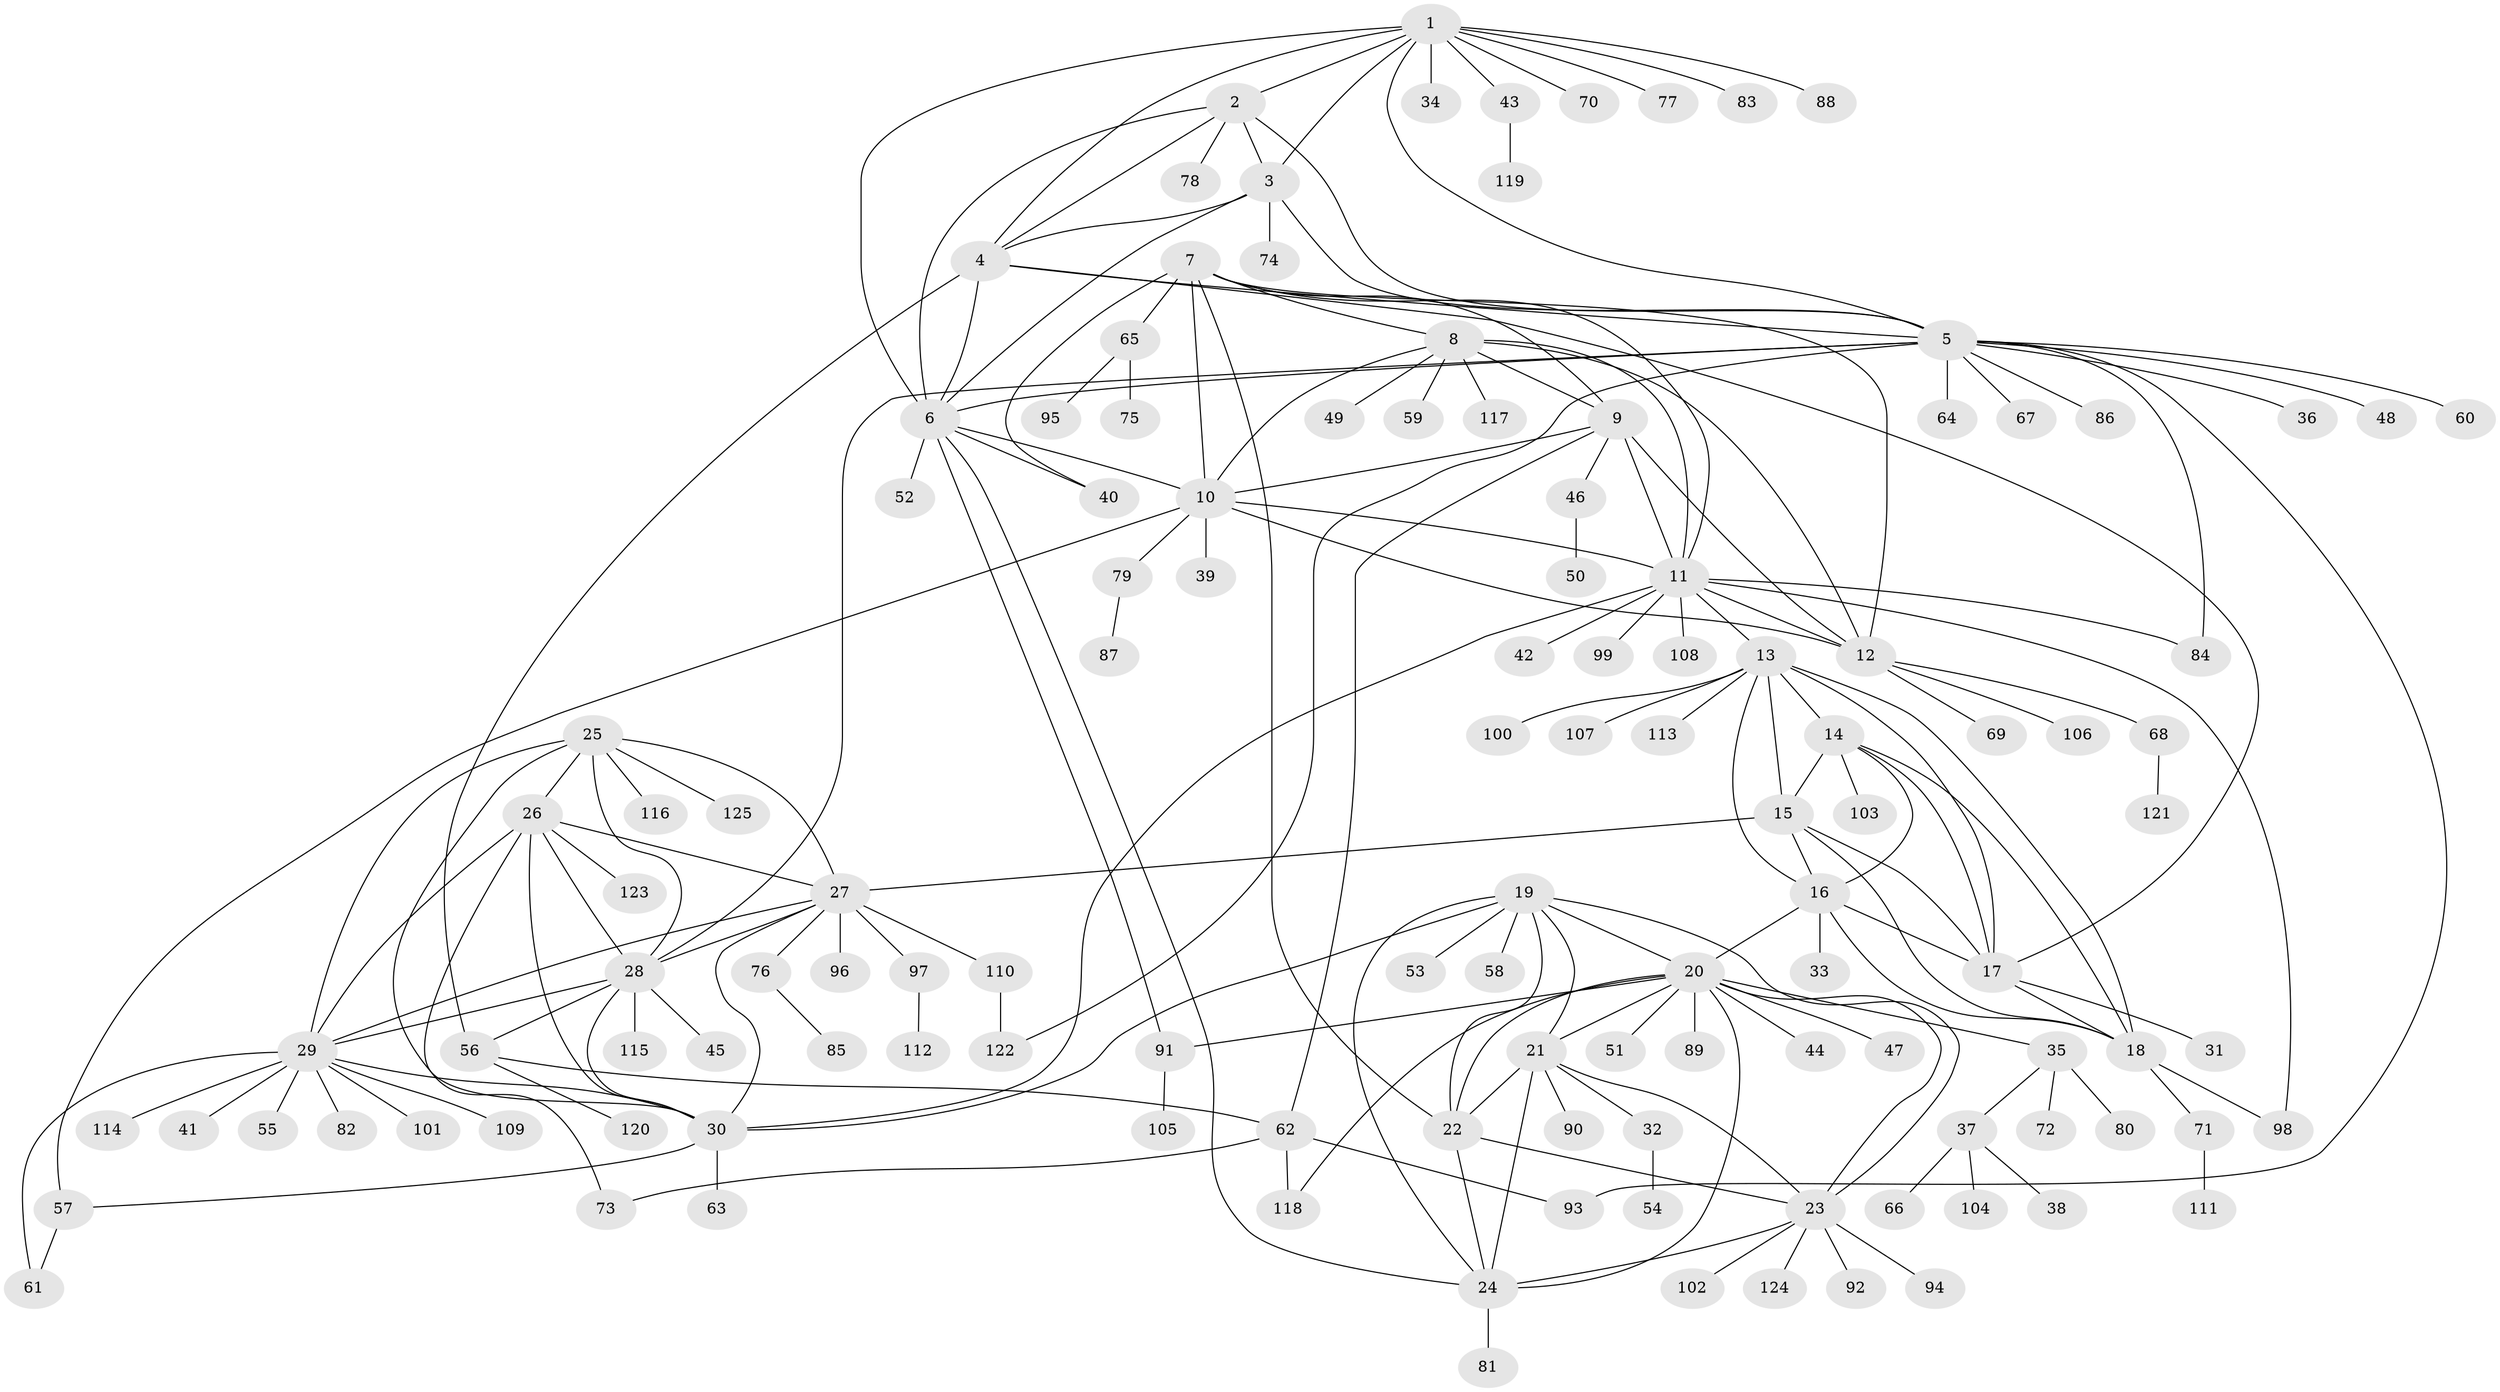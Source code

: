 // Generated by graph-tools (version 1.1) at 2025/37/03/09/25 02:37:43]
// undirected, 125 vertices, 192 edges
graph export_dot {
graph [start="1"]
  node [color=gray90,style=filled];
  1;
  2;
  3;
  4;
  5;
  6;
  7;
  8;
  9;
  10;
  11;
  12;
  13;
  14;
  15;
  16;
  17;
  18;
  19;
  20;
  21;
  22;
  23;
  24;
  25;
  26;
  27;
  28;
  29;
  30;
  31;
  32;
  33;
  34;
  35;
  36;
  37;
  38;
  39;
  40;
  41;
  42;
  43;
  44;
  45;
  46;
  47;
  48;
  49;
  50;
  51;
  52;
  53;
  54;
  55;
  56;
  57;
  58;
  59;
  60;
  61;
  62;
  63;
  64;
  65;
  66;
  67;
  68;
  69;
  70;
  71;
  72;
  73;
  74;
  75;
  76;
  77;
  78;
  79;
  80;
  81;
  82;
  83;
  84;
  85;
  86;
  87;
  88;
  89;
  90;
  91;
  92;
  93;
  94;
  95;
  96;
  97;
  98;
  99;
  100;
  101;
  102;
  103;
  104;
  105;
  106;
  107;
  108;
  109;
  110;
  111;
  112;
  113;
  114;
  115;
  116;
  117;
  118;
  119;
  120;
  121;
  122;
  123;
  124;
  125;
  1 -- 2;
  1 -- 3;
  1 -- 4;
  1 -- 5;
  1 -- 6;
  1 -- 34;
  1 -- 43;
  1 -- 70;
  1 -- 77;
  1 -- 83;
  1 -- 88;
  2 -- 3;
  2 -- 4;
  2 -- 5;
  2 -- 6;
  2 -- 78;
  3 -- 4;
  3 -- 5;
  3 -- 6;
  3 -- 74;
  4 -- 5;
  4 -- 6;
  4 -- 17;
  4 -- 56;
  5 -- 6;
  5 -- 28;
  5 -- 36;
  5 -- 48;
  5 -- 60;
  5 -- 64;
  5 -- 67;
  5 -- 84;
  5 -- 86;
  5 -- 93;
  5 -- 122;
  6 -- 10;
  6 -- 24;
  6 -- 40;
  6 -- 52;
  6 -- 91;
  7 -- 8;
  7 -- 9;
  7 -- 10;
  7 -- 11;
  7 -- 12;
  7 -- 22;
  7 -- 40;
  7 -- 65;
  8 -- 9;
  8 -- 10;
  8 -- 11;
  8 -- 12;
  8 -- 49;
  8 -- 59;
  8 -- 117;
  9 -- 10;
  9 -- 11;
  9 -- 12;
  9 -- 46;
  9 -- 62;
  10 -- 11;
  10 -- 12;
  10 -- 39;
  10 -- 57;
  10 -- 79;
  11 -- 12;
  11 -- 13;
  11 -- 30;
  11 -- 42;
  11 -- 84;
  11 -- 98;
  11 -- 99;
  11 -- 108;
  12 -- 68;
  12 -- 69;
  12 -- 106;
  13 -- 14;
  13 -- 15;
  13 -- 16;
  13 -- 17;
  13 -- 18;
  13 -- 100;
  13 -- 107;
  13 -- 113;
  14 -- 15;
  14 -- 16;
  14 -- 17;
  14 -- 18;
  14 -- 103;
  15 -- 16;
  15 -- 17;
  15 -- 18;
  15 -- 27;
  16 -- 17;
  16 -- 18;
  16 -- 20;
  16 -- 33;
  17 -- 18;
  17 -- 31;
  18 -- 71;
  18 -- 98;
  19 -- 20;
  19 -- 21;
  19 -- 22;
  19 -- 23;
  19 -- 24;
  19 -- 30;
  19 -- 53;
  19 -- 58;
  20 -- 21;
  20 -- 22;
  20 -- 23;
  20 -- 24;
  20 -- 35;
  20 -- 44;
  20 -- 47;
  20 -- 51;
  20 -- 89;
  20 -- 91;
  20 -- 118;
  21 -- 22;
  21 -- 23;
  21 -- 24;
  21 -- 32;
  21 -- 90;
  22 -- 23;
  22 -- 24;
  23 -- 24;
  23 -- 92;
  23 -- 94;
  23 -- 102;
  23 -- 124;
  24 -- 81;
  25 -- 26;
  25 -- 27;
  25 -- 28;
  25 -- 29;
  25 -- 30;
  25 -- 116;
  25 -- 125;
  26 -- 27;
  26 -- 28;
  26 -- 29;
  26 -- 30;
  26 -- 73;
  26 -- 123;
  27 -- 28;
  27 -- 29;
  27 -- 30;
  27 -- 76;
  27 -- 96;
  27 -- 97;
  27 -- 110;
  28 -- 29;
  28 -- 30;
  28 -- 45;
  28 -- 56;
  28 -- 115;
  29 -- 30;
  29 -- 41;
  29 -- 55;
  29 -- 61;
  29 -- 82;
  29 -- 101;
  29 -- 109;
  29 -- 114;
  30 -- 57;
  30 -- 63;
  32 -- 54;
  35 -- 37;
  35 -- 72;
  35 -- 80;
  37 -- 38;
  37 -- 66;
  37 -- 104;
  43 -- 119;
  46 -- 50;
  56 -- 62;
  56 -- 120;
  57 -- 61;
  62 -- 73;
  62 -- 93;
  62 -- 118;
  65 -- 75;
  65 -- 95;
  68 -- 121;
  71 -- 111;
  76 -- 85;
  79 -- 87;
  91 -- 105;
  97 -- 112;
  110 -- 122;
}
